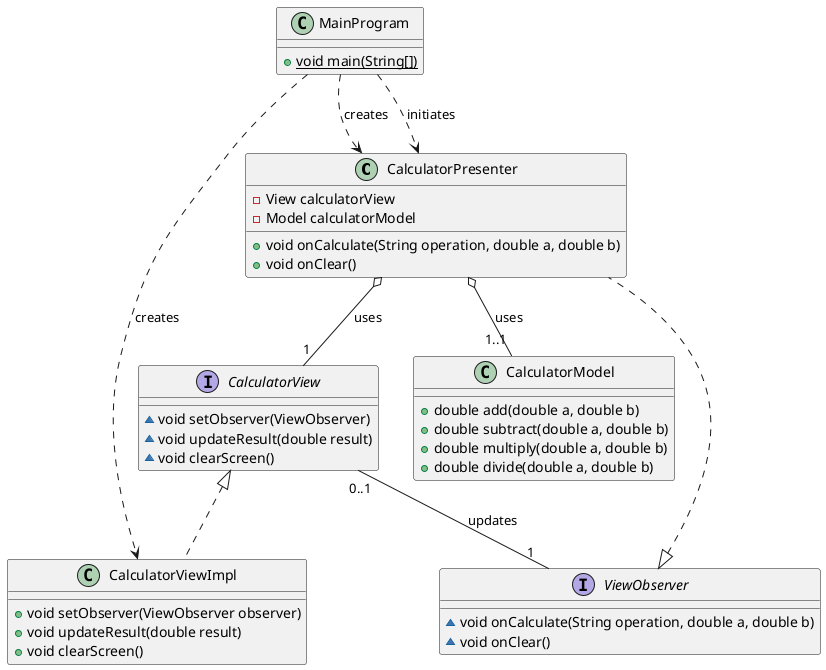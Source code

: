@startuml
' Определение классов и интерфейсов
class CalculatorPresenter {
  - View calculatorView
  - Model calculatorModel
  + void onCalculate(String operation, double a, double b)
  + void onClear()
}

class CalculatorModel {
  + double add(double a, double b)
  + double subtract(double a, double b)
  + double multiply(double a, double b)
  + double divide(double a, double b)
}

interface CalculatorView {
  ~ void setObserver(ViewObserver)
  ~ void updateResult(double result)
  ~ void clearScreen()
}

class CalculatorViewImpl {
  + void setObserver(ViewObserver observer)
  + void updateResult(double result)
  + void clearScreen()
}

class MainProgram {
  + {static} void main(String[])
}

interface ViewObserver {
  ~ void onCalculate(String operation, double a, double b)
  ~ void onClear()
}

'Реализация интерфейса
ViewObserver <|.. CalculatorPresenter
CalculatorView <|.. CalculatorViewImpl

'Агрегация в UML отображается пустым ромбом,
CalculatorPresenter o-- "1" CalculatorView : uses
CalculatorPresenter o-- "1..1" CalculatorModel : uses

'Зависимость
'MainProgram ..> CalculatorView : initiates
MainProgram ..> CalculatorPresenter : initiates
MainProgram ..> CalculatorViewImpl : creates
MainProgram ..> CalculatorPresenter : creates

'Ассоциация с мультипликатором
CalculatorView "0..1" -- "1" ViewObserver : updates
@enduml